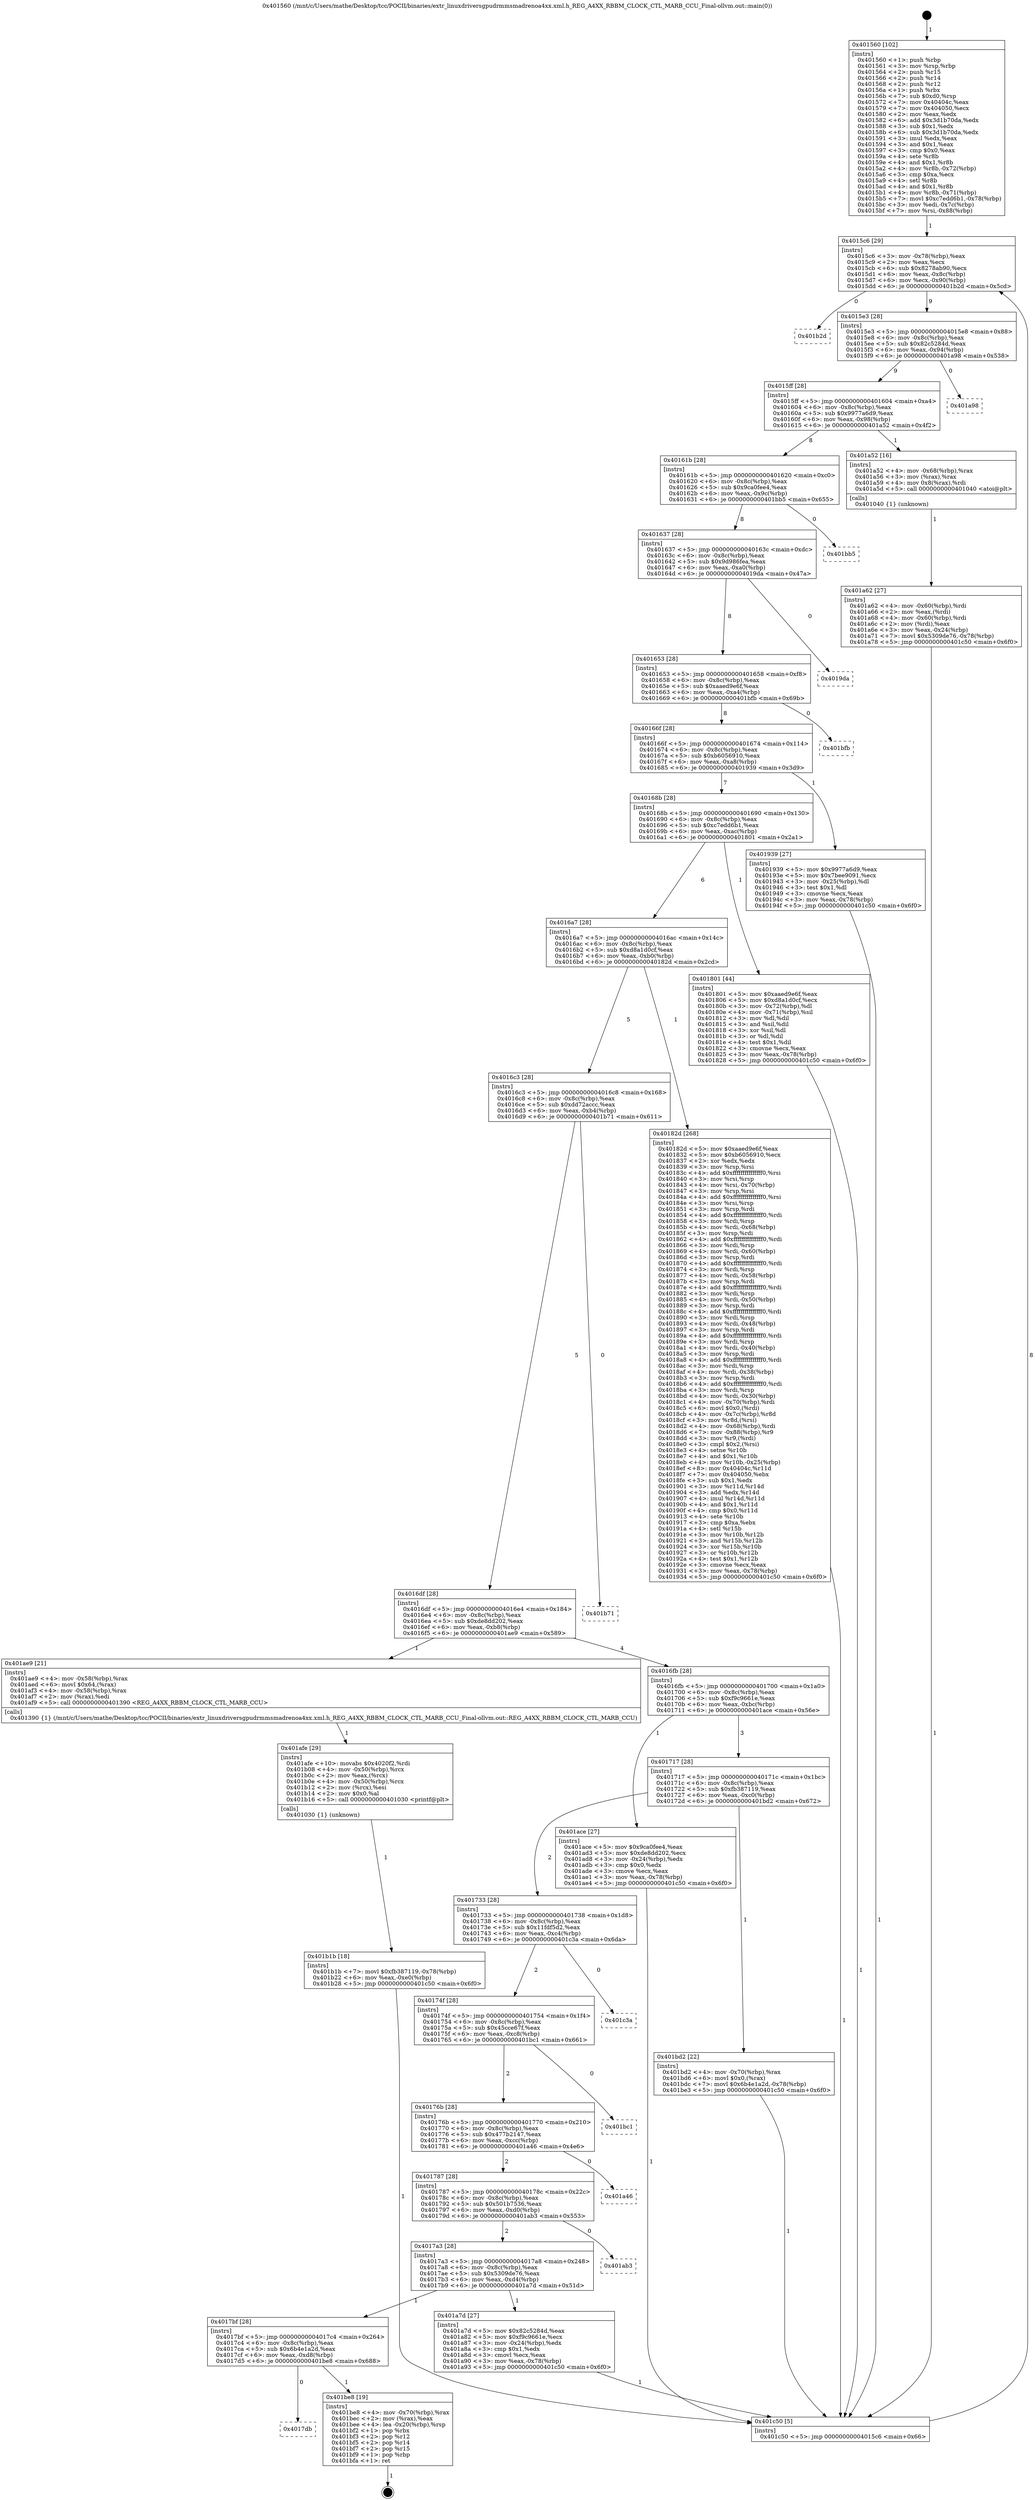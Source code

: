 digraph "0x401560" {
  label = "0x401560 (/mnt/c/Users/mathe/Desktop/tcc/POCII/binaries/extr_linuxdriversgpudrmmsmadrenoa4xx.xml.h_REG_A4XX_RBBM_CLOCK_CTL_MARB_CCU_Final-ollvm.out::main(0))"
  labelloc = "t"
  node[shape=record]

  Entry [label="",width=0.3,height=0.3,shape=circle,fillcolor=black,style=filled]
  "0x4015c6" [label="{
     0x4015c6 [29]\l
     | [instrs]\l
     &nbsp;&nbsp;0x4015c6 \<+3\>: mov -0x78(%rbp),%eax\l
     &nbsp;&nbsp;0x4015c9 \<+2\>: mov %eax,%ecx\l
     &nbsp;&nbsp;0x4015cb \<+6\>: sub $0x8278ab90,%ecx\l
     &nbsp;&nbsp;0x4015d1 \<+6\>: mov %eax,-0x8c(%rbp)\l
     &nbsp;&nbsp;0x4015d7 \<+6\>: mov %ecx,-0x90(%rbp)\l
     &nbsp;&nbsp;0x4015dd \<+6\>: je 0000000000401b2d \<main+0x5cd\>\l
  }"]
  "0x401b2d" [label="{
     0x401b2d\l
  }", style=dashed]
  "0x4015e3" [label="{
     0x4015e3 [28]\l
     | [instrs]\l
     &nbsp;&nbsp;0x4015e3 \<+5\>: jmp 00000000004015e8 \<main+0x88\>\l
     &nbsp;&nbsp;0x4015e8 \<+6\>: mov -0x8c(%rbp),%eax\l
     &nbsp;&nbsp;0x4015ee \<+5\>: sub $0x82c5284d,%eax\l
     &nbsp;&nbsp;0x4015f3 \<+6\>: mov %eax,-0x94(%rbp)\l
     &nbsp;&nbsp;0x4015f9 \<+6\>: je 0000000000401a98 \<main+0x538\>\l
  }"]
  Exit [label="",width=0.3,height=0.3,shape=circle,fillcolor=black,style=filled,peripheries=2]
  "0x401a98" [label="{
     0x401a98\l
  }", style=dashed]
  "0x4015ff" [label="{
     0x4015ff [28]\l
     | [instrs]\l
     &nbsp;&nbsp;0x4015ff \<+5\>: jmp 0000000000401604 \<main+0xa4\>\l
     &nbsp;&nbsp;0x401604 \<+6\>: mov -0x8c(%rbp),%eax\l
     &nbsp;&nbsp;0x40160a \<+5\>: sub $0x9977a6d9,%eax\l
     &nbsp;&nbsp;0x40160f \<+6\>: mov %eax,-0x98(%rbp)\l
     &nbsp;&nbsp;0x401615 \<+6\>: je 0000000000401a52 \<main+0x4f2\>\l
  }"]
  "0x4017db" [label="{
     0x4017db\l
  }", style=dashed]
  "0x401a52" [label="{
     0x401a52 [16]\l
     | [instrs]\l
     &nbsp;&nbsp;0x401a52 \<+4\>: mov -0x68(%rbp),%rax\l
     &nbsp;&nbsp;0x401a56 \<+3\>: mov (%rax),%rax\l
     &nbsp;&nbsp;0x401a59 \<+4\>: mov 0x8(%rax),%rdi\l
     &nbsp;&nbsp;0x401a5d \<+5\>: call 0000000000401040 \<atoi@plt\>\l
     | [calls]\l
     &nbsp;&nbsp;0x401040 \{1\} (unknown)\l
  }"]
  "0x40161b" [label="{
     0x40161b [28]\l
     | [instrs]\l
     &nbsp;&nbsp;0x40161b \<+5\>: jmp 0000000000401620 \<main+0xc0\>\l
     &nbsp;&nbsp;0x401620 \<+6\>: mov -0x8c(%rbp),%eax\l
     &nbsp;&nbsp;0x401626 \<+5\>: sub $0x9ca0fee4,%eax\l
     &nbsp;&nbsp;0x40162b \<+6\>: mov %eax,-0x9c(%rbp)\l
     &nbsp;&nbsp;0x401631 \<+6\>: je 0000000000401bb5 \<main+0x655\>\l
  }"]
  "0x401be8" [label="{
     0x401be8 [19]\l
     | [instrs]\l
     &nbsp;&nbsp;0x401be8 \<+4\>: mov -0x70(%rbp),%rax\l
     &nbsp;&nbsp;0x401bec \<+2\>: mov (%rax),%eax\l
     &nbsp;&nbsp;0x401bee \<+4\>: lea -0x20(%rbp),%rsp\l
     &nbsp;&nbsp;0x401bf2 \<+1\>: pop %rbx\l
     &nbsp;&nbsp;0x401bf3 \<+2\>: pop %r12\l
     &nbsp;&nbsp;0x401bf5 \<+2\>: pop %r14\l
     &nbsp;&nbsp;0x401bf7 \<+2\>: pop %r15\l
     &nbsp;&nbsp;0x401bf9 \<+1\>: pop %rbp\l
     &nbsp;&nbsp;0x401bfa \<+1\>: ret\l
  }"]
  "0x401bb5" [label="{
     0x401bb5\l
  }", style=dashed]
  "0x401637" [label="{
     0x401637 [28]\l
     | [instrs]\l
     &nbsp;&nbsp;0x401637 \<+5\>: jmp 000000000040163c \<main+0xdc\>\l
     &nbsp;&nbsp;0x40163c \<+6\>: mov -0x8c(%rbp),%eax\l
     &nbsp;&nbsp;0x401642 \<+5\>: sub $0x9d986fea,%eax\l
     &nbsp;&nbsp;0x401647 \<+6\>: mov %eax,-0xa0(%rbp)\l
     &nbsp;&nbsp;0x40164d \<+6\>: je 00000000004019da \<main+0x47a\>\l
  }"]
  "0x401b1b" [label="{
     0x401b1b [18]\l
     | [instrs]\l
     &nbsp;&nbsp;0x401b1b \<+7\>: movl $0xfb387119,-0x78(%rbp)\l
     &nbsp;&nbsp;0x401b22 \<+6\>: mov %eax,-0xe0(%rbp)\l
     &nbsp;&nbsp;0x401b28 \<+5\>: jmp 0000000000401c50 \<main+0x6f0\>\l
  }"]
  "0x4019da" [label="{
     0x4019da\l
  }", style=dashed]
  "0x401653" [label="{
     0x401653 [28]\l
     | [instrs]\l
     &nbsp;&nbsp;0x401653 \<+5\>: jmp 0000000000401658 \<main+0xf8\>\l
     &nbsp;&nbsp;0x401658 \<+6\>: mov -0x8c(%rbp),%eax\l
     &nbsp;&nbsp;0x40165e \<+5\>: sub $0xaaed9e6f,%eax\l
     &nbsp;&nbsp;0x401663 \<+6\>: mov %eax,-0xa4(%rbp)\l
     &nbsp;&nbsp;0x401669 \<+6\>: je 0000000000401bfb \<main+0x69b\>\l
  }"]
  "0x401afe" [label="{
     0x401afe [29]\l
     | [instrs]\l
     &nbsp;&nbsp;0x401afe \<+10\>: movabs $0x4020f2,%rdi\l
     &nbsp;&nbsp;0x401b08 \<+4\>: mov -0x50(%rbp),%rcx\l
     &nbsp;&nbsp;0x401b0c \<+2\>: mov %eax,(%rcx)\l
     &nbsp;&nbsp;0x401b0e \<+4\>: mov -0x50(%rbp),%rcx\l
     &nbsp;&nbsp;0x401b12 \<+2\>: mov (%rcx),%esi\l
     &nbsp;&nbsp;0x401b14 \<+2\>: mov $0x0,%al\l
     &nbsp;&nbsp;0x401b16 \<+5\>: call 0000000000401030 \<printf@plt\>\l
     | [calls]\l
     &nbsp;&nbsp;0x401030 \{1\} (unknown)\l
  }"]
  "0x401bfb" [label="{
     0x401bfb\l
  }", style=dashed]
  "0x40166f" [label="{
     0x40166f [28]\l
     | [instrs]\l
     &nbsp;&nbsp;0x40166f \<+5\>: jmp 0000000000401674 \<main+0x114\>\l
     &nbsp;&nbsp;0x401674 \<+6\>: mov -0x8c(%rbp),%eax\l
     &nbsp;&nbsp;0x40167a \<+5\>: sub $0xb6056910,%eax\l
     &nbsp;&nbsp;0x40167f \<+6\>: mov %eax,-0xa8(%rbp)\l
     &nbsp;&nbsp;0x401685 \<+6\>: je 0000000000401939 \<main+0x3d9\>\l
  }"]
  "0x4017bf" [label="{
     0x4017bf [28]\l
     | [instrs]\l
     &nbsp;&nbsp;0x4017bf \<+5\>: jmp 00000000004017c4 \<main+0x264\>\l
     &nbsp;&nbsp;0x4017c4 \<+6\>: mov -0x8c(%rbp),%eax\l
     &nbsp;&nbsp;0x4017ca \<+5\>: sub $0x6b4e1a2d,%eax\l
     &nbsp;&nbsp;0x4017cf \<+6\>: mov %eax,-0xd8(%rbp)\l
     &nbsp;&nbsp;0x4017d5 \<+6\>: je 0000000000401be8 \<main+0x688\>\l
  }"]
  "0x401939" [label="{
     0x401939 [27]\l
     | [instrs]\l
     &nbsp;&nbsp;0x401939 \<+5\>: mov $0x9977a6d9,%eax\l
     &nbsp;&nbsp;0x40193e \<+5\>: mov $0x7bee9091,%ecx\l
     &nbsp;&nbsp;0x401943 \<+3\>: mov -0x25(%rbp),%dl\l
     &nbsp;&nbsp;0x401946 \<+3\>: test $0x1,%dl\l
     &nbsp;&nbsp;0x401949 \<+3\>: cmovne %ecx,%eax\l
     &nbsp;&nbsp;0x40194c \<+3\>: mov %eax,-0x78(%rbp)\l
     &nbsp;&nbsp;0x40194f \<+5\>: jmp 0000000000401c50 \<main+0x6f0\>\l
  }"]
  "0x40168b" [label="{
     0x40168b [28]\l
     | [instrs]\l
     &nbsp;&nbsp;0x40168b \<+5\>: jmp 0000000000401690 \<main+0x130\>\l
     &nbsp;&nbsp;0x401690 \<+6\>: mov -0x8c(%rbp),%eax\l
     &nbsp;&nbsp;0x401696 \<+5\>: sub $0xc7edd6b1,%eax\l
     &nbsp;&nbsp;0x40169b \<+6\>: mov %eax,-0xac(%rbp)\l
     &nbsp;&nbsp;0x4016a1 \<+6\>: je 0000000000401801 \<main+0x2a1\>\l
  }"]
  "0x401a7d" [label="{
     0x401a7d [27]\l
     | [instrs]\l
     &nbsp;&nbsp;0x401a7d \<+5\>: mov $0x82c5284d,%eax\l
     &nbsp;&nbsp;0x401a82 \<+5\>: mov $0xf9c9661e,%ecx\l
     &nbsp;&nbsp;0x401a87 \<+3\>: mov -0x24(%rbp),%edx\l
     &nbsp;&nbsp;0x401a8a \<+3\>: cmp $0x1,%edx\l
     &nbsp;&nbsp;0x401a8d \<+3\>: cmovl %ecx,%eax\l
     &nbsp;&nbsp;0x401a90 \<+3\>: mov %eax,-0x78(%rbp)\l
     &nbsp;&nbsp;0x401a93 \<+5\>: jmp 0000000000401c50 \<main+0x6f0\>\l
  }"]
  "0x401801" [label="{
     0x401801 [44]\l
     | [instrs]\l
     &nbsp;&nbsp;0x401801 \<+5\>: mov $0xaaed9e6f,%eax\l
     &nbsp;&nbsp;0x401806 \<+5\>: mov $0xd8a1d0cf,%ecx\l
     &nbsp;&nbsp;0x40180b \<+3\>: mov -0x72(%rbp),%dl\l
     &nbsp;&nbsp;0x40180e \<+4\>: mov -0x71(%rbp),%sil\l
     &nbsp;&nbsp;0x401812 \<+3\>: mov %dl,%dil\l
     &nbsp;&nbsp;0x401815 \<+3\>: and %sil,%dil\l
     &nbsp;&nbsp;0x401818 \<+3\>: xor %sil,%dl\l
     &nbsp;&nbsp;0x40181b \<+3\>: or %dl,%dil\l
     &nbsp;&nbsp;0x40181e \<+4\>: test $0x1,%dil\l
     &nbsp;&nbsp;0x401822 \<+3\>: cmovne %ecx,%eax\l
     &nbsp;&nbsp;0x401825 \<+3\>: mov %eax,-0x78(%rbp)\l
     &nbsp;&nbsp;0x401828 \<+5\>: jmp 0000000000401c50 \<main+0x6f0\>\l
  }"]
  "0x4016a7" [label="{
     0x4016a7 [28]\l
     | [instrs]\l
     &nbsp;&nbsp;0x4016a7 \<+5\>: jmp 00000000004016ac \<main+0x14c\>\l
     &nbsp;&nbsp;0x4016ac \<+6\>: mov -0x8c(%rbp),%eax\l
     &nbsp;&nbsp;0x4016b2 \<+5\>: sub $0xd8a1d0cf,%eax\l
     &nbsp;&nbsp;0x4016b7 \<+6\>: mov %eax,-0xb0(%rbp)\l
     &nbsp;&nbsp;0x4016bd \<+6\>: je 000000000040182d \<main+0x2cd\>\l
  }"]
  "0x401c50" [label="{
     0x401c50 [5]\l
     | [instrs]\l
     &nbsp;&nbsp;0x401c50 \<+5\>: jmp 00000000004015c6 \<main+0x66\>\l
  }"]
  "0x401560" [label="{
     0x401560 [102]\l
     | [instrs]\l
     &nbsp;&nbsp;0x401560 \<+1\>: push %rbp\l
     &nbsp;&nbsp;0x401561 \<+3\>: mov %rsp,%rbp\l
     &nbsp;&nbsp;0x401564 \<+2\>: push %r15\l
     &nbsp;&nbsp;0x401566 \<+2\>: push %r14\l
     &nbsp;&nbsp;0x401568 \<+2\>: push %r12\l
     &nbsp;&nbsp;0x40156a \<+1\>: push %rbx\l
     &nbsp;&nbsp;0x40156b \<+7\>: sub $0xd0,%rsp\l
     &nbsp;&nbsp;0x401572 \<+7\>: mov 0x40404c,%eax\l
     &nbsp;&nbsp;0x401579 \<+7\>: mov 0x404050,%ecx\l
     &nbsp;&nbsp;0x401580 \<+2\>: mov %eax,%edx\l
     &nbsp;&nbsp;0x401582 \<+6\>: add $0x3d1b70da,%edx\l
     &nbsp;&nbsp;0x401588 \<+3\>: sub $0x1,%edx\l
     &nbsp;&nbsp;0x40158b \<+6\>: sub $0x3d1b70da,%edx\l
     &nbsp;&nbsp;0x401591 \<+3\>: imul %edx,%eax\l
     &nbsp;&nbsp;0x401594 \<+3\>: and $0x1,%eax\l
     &nbsp;&nbsp;0x401597 \<+3\>: cmp $0x0,%eax\l
     &nbsp;&nbsp;0x40159a \<+4\>: sete %r8b\l
     &nbsp;&nbsp;0x40159e \<+4\>: and $0x1,%r8b\l
     &nbsp;&nbsp;0x4015a2 \<+4\>: mov %r8b,-0x72(%rbp)\l
     &nbsp;&nbsp;0x4015a6 \<+3\>: cmp $0xa,%ecx\l
     &nbsp;&nbsp;0x4015a9 \<+4\>: setl %r8b\l
     &nbsp;&nbsp;0x4015ad \<+4\>: and $0x1,%r8b\l
     &nbsp;&nbsp;0x4015b1 \<+4\>: mov %r8b,-0x71(%rbp)\l
     &nbsp;&nbsp;0x4015b5 \<+7\>: movl $0xc7edd6b1,-0x78(%rbp)\l
     &nbsp;&nbsp;0x4015bc \<+3\>: mov %edi,-0x7c(%rbp)\l
     &nbsp;&nbsp;0x4015bf \<+7\>: mov %rsi,-0x88(%rbp)\l
  }"]
  "0x4017a3" [label="{
     0x4017a3 [28]\l
     | [instrs]\l
     &nbsp;&nbsp;0x4017a3 \<+5\>: jmp 00000000004017a8 \<main+0x248\>\l
     &nbsp;&nbsp;0x4017a8 \<+6\>: mov -0x8c(%rbp),%eax\l
     &nbsp;&nbsp;0x4017ae \<+5\>: sub $0x5309de76,%eax\l
     &nbsp;&nbsp;0x4017b3 \<+6\>: mov %eax,-0xd4(%rbp)\l
     &nbsp;&nbsp;0x4017b9 \<+6\>: je 0000000000401a7d \<main+0x51d\>\l
  }"]
  "0x40182d" [label="{
     0x40182d [268]\l
     | [instrs]\l
     &nbsp;&nbsp;0x40182d \<+5\>: mov $0xaaed9e6f,%eax\l
     &nbsp;&nbsp;0x401832 \<+5\>: mov $0xb6056910,%ecx\l
     &nbsp;&nbsp;0x401837 \<+2\>: xor %edx,%edx\l
     &nbsp;&nbsp;0x401839 \<+3\>: mov %rsp,%rsi\l
     &nbsp;&nbsp;0x40183c \<+4\>: add $0xfffffffffffffff0,%rsi\l
     &nbsp;&nbsp;0x401840 \<+3\>: mov %rsi,%rsp\l
     &nbsp;&nbsp;0x401843 \<+4\>: mov %rsi,-0x70(%rbp)\l
     &nbsp;&nbsp;0x401847 \<+3\>: mov %rsp,%rsi\l
     &nbsp;&nbsp;0x40184a \<+4\>: add $0xfffffffffffffff0,%rsi\l
     &nbsp;&nbsp;0x40184e \<+3\>: mov %rsi,%rsp\l
     &nbsp;&nbsp;0x401851 \<+3\>: mov %rsp,%rdi\l
     &nbsp;&nbsp;0x401854 \<+4\>: add $0xfffffffffffffff0,%rdi\l
     &nbsp;&nbsp;0x401858 \<+3\>: mov %rdi,%rsp\l
     &nbsp;&nbsp;0x40185b \<+4\>: mov %rdi,-0x68(%rbp)\l
     &nbsp;&nbsp;0x40185f \<+3\>: mov %rsp,%rdi\l
     &nbsp;&nbsp;0x401862 \<+4\>: add $0xfffffffffffffff0,%rdi\l
     &nbsp;&nbsp;0x401866 \<+3\>: mov %rdi,%rsp\l
     &nbsp;&nbsp;0x401869 \<+4\>: mov %rdi,-0x60(%rbp)\l
     &nbsp;&nbsp;0x40186d \<+3\>: mov %rsp,%rdi\l
     &nbsp;&nbsp;0x401870 \<+4\>: add $0xfffffffffffffff0,%rdi\l
     &nbsp;&nbsp;0x401874 \<+3\>: mov %rdi,%rsp\l
     &nbsp;&nbsp;0x401877 \<+4\>: mov %rdi,-0x58(%rbp)\l
     &nbsp;&nbsp;0x40187b \<+3\>: mov %rsp,%rdi\l
     &nbsp;&nbsp;0x40187e \<+4\>: add $0xfffffffffffffff0,%rdi\l
     &nbsp;&nbsp;0x401882 \<+3\>: mov %rdi,%rsp\l
     &nbsp;&nbsp;0x401885 \<+4\>: mov %rdi,-0x50(%rbp)\l
     &nbsp;&nbsp;0x401889 \<+3\>: mov %rsp,%rdi\l
     &nbsp;&nbsp;0x40188c \<+4\>: add $0xfffffffffffffff0,%rdi\l
     &nbsp;&nbsp;0x401890 \<+3\>: mov %rdi,%rsp\l
     &nbsp;&nbsp;0x401893 \<+4\>: mov %rdi,-0x48(%rbp)\l
     &nbsp;&nbsp;0x401897 \<+3\>: mov %rsp,%rdi\l
     &nbsp;&nbsp;0x40189a \<+4\>: add $0xfffffffffffffff0,%rdi\l
     &nbsp;&nbsp;0x40189e \<+3\>: mov %rdi,%rsp\l
     &nbsp;&nbsp;0x4018a1 \<+4\>: mov %rdi,-0x40(%rbp)\l
     &nbsp;&nbsp;0x4018a5 \<+3\>: mov %rsp,%rdi\l
     &nbsp;&nbsp;0x4018a8 \<+4\>: add $0xfffffffffffffff0,%rdi\l
     &nbsp;&nbsp;0x4018ac \<+3\>: mov %rdi,%rsp\l
     &nbsp;&nbsp;0x4018af \<+4\>: mov %rdi,-0x38(%rbp)\l
     &nbsp;&nbsp;0x4018b3 \<+3\>: mov %rsp,%rdi\l
     &nbsp;&nbsp;0x4018b6 \<+4\>: add $0xfffffffffffffff0,%rdi\l
     &nbsp;&nbsp;0x4018ba \<+3\>: mov %rdi,%rsp\l
     &nbsp;&nbsp;0x4018bd \<+4\>: mov %rdi,-0x30(%rbp)\l
     &nbsp;&nbsp;0x4018c1 \<+4\>: mov -0x70(%rbp),%rdi\l
     &nbsp;&nbsp;0x4018c5 \<+6\>: movl $0x0,(%rdi)\l
     &nbsp;&nbsp;0x4018cb \<+4\>: mov -0x7c(%rbp),%r8d\l
     &nbsp;&nbsp;0x4018cf \<+3\>: mov %r8d,(%rsi)\l
     &nbsp;&nbsp;0x4018d2 \<+4\>: mov -0x68(%rbp),%rdi\l
     &nbsp;&nbsp;0x4018d6 \<+7\>: mov -0x88(%rbp),%r9\l
     &nbsp;&nbsp;0x4018dd \<+3\>: mov %r9,(%rdi)\l
     &nbsp;&nbsp;0x4018e0 \<+3\>: cmpl $0x2,(%rsi)\l
     &nbsp;&nbsp;0x4018e3 \<+4\>: setne %r10b\l
     &nbsp;&nbsp;0x4018e7 \<+4\>: and $0x1,%r10b\l
     &nbsp;&nbsp;0x4018eb \<+4\>: mov %r10b,-0x25(%rbp)\l
     &nbsp;&nbsp;0x4018ef \<+8\>: mov 0x40404c,%r11d\l
     &nbsp;&nbsp;0x4018f7 \<+7\>: mov 0x404050,%ebx\l
     &nbsp;&nbsp;0x4018fe \<+3\>: sub $0x1,%edx\l
     &nbsp;&nbsp;0x401901 \<+3\>: mov %r11d,%r14d\l
     &nbsp;&nbsp;0x401904 \<+3\>: add %edx,%r14d\l
     &nbsp;&nbsp;0x401907 \<+4\>: imul %r14d,%r11d\l
     &nbsp;&nbsp;0x40190b \<+4\>: and $0x1,%r11d\l
     &nbsp;&nbsp;0x40190f \<+4\>: cmp $0x0,%r11d\l
     &nbsp;&nbsp;0x401913 \<+4\>: sete %r10b\l
     &nbsp;&nbsp;0x401917 \<+3\>: cmp $0xa,%ebx\l
     &nbsp;&nbsp;0x40191a \<+4\>: setl %r15b\l
     &nbsp;&nbsp;0x40191e \<+3\>: mov %r10b,%r12b\l
     &nbsp;&nbsp;0x401921 \<+3\>: and %r15b,%r12b\l
     &nbsp;&nbsp;0x401924 \<+3\>: xor %r15b,%r10b\l
     &nbsp;&nbsp;0x401927 \<+3\>: or %r10b,%r12b\l
     &nbsp;&nbsp;0x40192a \<+4\>: test $0x1,%r12b\l
     &nbsp;&nbsp;0x40192e \<+3\>: cmovne %ecx,%eax\l
     &nbsp;&nbsp;0x401931 \<+3\>: mov %eax,-0x78(%rbp)\l
     &nbsp;&nbsp;0x401934 \<+5\>: jmp 0000000000401c50 \<main+0x6f0\>\l
  }"]
  "0x4016c3" [label="{
     0x4016c3 [28]\l
     | [instrs]\l
     &nbsp;&nbsp;0x4016c3 \<+5\>: jmp 00000000004016c8 \<main+0x168\>\l
     &nbsp;&nbsp;0x4016c8 \<+6\>: mov -0x8c(%rbp),%eax\l
     &nbsp;&nbsp;0x4016ce \<+5\>: sub $0xdd72accc,%eax\l
     &nbsp;&nbsp;0x4016d3 \<+6\>: mov %eax,-0xb4(%rbp)\l
     &nbsp;&nbsp;0x4016d9 \<+6\>: je 0000000000401b71 \<main+0x611\>\l
  }"]
  "0x401ab3" [label="{
     0x401ab3\l
  }", style=dashed]
  "0x401a62" [label="{
     0x401a62 [27]\l
     | [instrs]\l
     &nbsp;&nbsp;0x401a62 \<+4\>: mov -0x60(%rbp),%rdi\l
     &nbsp;&nbsp;0x401a66 \<+2\>: mov %eax,(%rdi)\l
     &nbsp;&nbsp;0x401a68 \<+4\>: mov -0x60(%rbp),%rdi\l
     &nbsp;&nbsp;0x401a6c \<+2\>: mov (%rdi),%eax\l
     &nbsp;&nbsp;0x401a6e \<+3\>: mov %eax,-0x24(%rbp)\l
     &nbsp;&nbsp;0x401a71 \<+7\>: movl $0x5309de76,-0x78(%rbp)\l
     &nbsp;&nbsp;0x401a78 \<+5\>: jmp 0000000000401c50 \<main+0x6f0\>\l
  }"]
  "0x401787" [label="{
     0x401787 [28]\l
     | [instrs]\l
     &nbsp;&nbsp;0x401787 \<+5\>: jmp 000000000040178c \<main+0x22c\>\l
     &nbsp;&nbsp;0x40178c \<+6\>: mov -0x8c(%rbp),%eax\l
     &nbsp;&nbsp;0x401792 \<+5\>: sub $0x501b7536,%eax\l
     &nbsp;&nbsp;0x401797 \<+6\>: mov %eax,-0xd0(%rbp)\l
     &nbsp;&nbsp;0x40179d \<+6\>: je 0000000000401ab3 \<main+0x553\>\l
  }"]
  "0x401b71" [label="{
     0x401b71\l
  }", style=dashed]
  "0x4016df" [label="{
     0x4016df [28]\l
     | [instrs]\l
     &nbsp;&nbsp;0x4016df \<+5\>: jmp 00000000004016e4 \<main+0x184\>\l
     &nbsp;&nbsp;0x4016e4 \<+6\>: mov -0x8c(%rbp),%eax\l
     &nbsp;&nbsp;0x4016ea \<+5\>: sub $0xde8dd202,%eax\l
     &nbsp;&nbsp;0x4016ef \<+6\>: mov %eax,-0xb8(%rbp)\l
     &nbsp;&nbsp;0x4016f5 \<+6\>: je 0000000000401ae9 \<main+0x589\>\l
  }"]
  "0x401a46" [label="{
     0x401a46\l
  }", style=dashed]
  "0x401ae9" [label="{
     0x401ae9 [21]\l
     | [instrs]\l
     &nbsp;&nbsp;0x401ae9 \<+4\>: mov -0x58(%rbp),%rax\l
     &nbsp;&nbsp;0x401aed \<+6\>: movl $0x64,(%rax)\l
     &nbsp;&nbsp;0x401af3 \<+4\>: mov -0x58(%rbp),%rax\l
     &nbsp;&nbsp;0x401af7 \<+2\>: mov (%rax),%edi\l
     &nbsp;&nbsp;0x401af9 \<+5\>: call 0000000000401390 \<REG_A4XX_RBBM_CLOCK_CTL_MARB_CCU\>\l
     | [calls]\l
     &nbsp;&nbsp;0x401390 \{1\} (/mnt/c/Users/mathe/Desktop/tcc/POCII/binaries/extr_linuxdriversgpudrmmsmadrenoa4xx.xml.h_REG_A4XX_RBBM_CLOCK_CTL_MARB_CCU_Final-ollvm.out::REG_A4XX_RBBM_CLOCK_CTL_MARB_CCU)\l
  }"]
  "0x4016fb" [label="{
     0x4016fb [28]\l
     | [instrs]\l
     &nbsp;&nbsp;0x4016fb \<+5\>: jmp 0000000000401700 \<main+0x1a0\>\l
     &nbsp;&nbsp;0x401700 \<+6\>: mov -0x8c(%rbp),%eax\l
     &nbsp;&nbsp;0x401706 \<+5\>: sub $0xf9c9661e,%eax\l
     &nbsp;&nbsp;0x40170b \<+6\>: mov %eax,-0xbc(%rbp)\l
     &nbsp;&nbsp;0x401711 \<+6\>: je 0000000000401ace \<main+0x56e\>\l
  }"]
  "0x40176b" [label="{
     0x40176b [28]\l
     | [instrs]\l
     &nbsp;&nbsp;0x40176b \<+5\>: jmp 0000000000401770 \<main+0x210\>\l
     &nbsp;&nbsp;0x401770 \<+6\>: mov -0x8c(%rbp),%eax\l
     &nbsp;&nbsp;0x401776 \<+5\>: sub $0x477b2147,%eax\l
     &nbsp;&nbsp;0x40177b \<+6\>: mov %eax,-0xcc(%rbp)\l
     &nbsp;&nbsp;0x401781 \<+6\>: je 0000000000401a46 \<main+0x4e6\>\l
  }"]
  "0x401ace" [label="{
     0x401ace [27]\l
     | [instrs]\l
     &nbsp;&nbsp;0x401ace \<+5\>: mov $0x9ca0fee4,%eax\l
     &nbsp;&nbsp;0x401ad3 \<+5\>: mov $0xde8dd202,%ecx\l
     &nbsp;&nbsp;0x401ad8 \<+3\>: mov -0x24(%rbp),%edx\l
     &nbsp;&nbsp;0x401adb \<+3\>: cmp $0x0,%edx\l
     &nbsp;&nbsp;0x401ade \<+3\>: cmove %ecx,%eax\l
     &nbsp;&nbsp;0x401ae1 \<+3\>: mov %eax,-0x78(%rbp)\l
     &nbsp;&nbsp;0x401ae4 \<+5\>: jmp 0000000000401c50 \<main+0x6f0\>\l
  }"]
  "0x401717" [label="{
     0x401717 [28]\l
     | [instrs]\l
     &nbsp;&nbsp;0x401717 \<+5\>: jmp 000000000040171c \<main+0x1bc\>\l
     &nbsp;&nbsp;0x40171c \<+6\>: mov -0x8c(%rbp),%eax\l
     &nbsp;&nbsp;0x401722 \<+5\>: sub $0xfb387119,%eax\l
     &nbsp;&nbsp;0x401727 \<+6\>: mov %eax,-0xc0(%rbp)\l
     &nbsp;&nbsp;0x40172d \<+6\>: je 0000000000401bd2 \<main+0x672\>\l
  }"]
  "0x401bc1" [label="{
     0x401bc1\l
  }", style=dashed]
  "0x401bd2" [label="{
     0x401bd2 [22]\l
     | [instrs]\l
     &nbsp;&nbsp;0x401bd2 \<+4\>: mov -0x70(%rbp),%rax\l
     &nbsp;&nbsp;0x401bd6 \<+6\>: movl $0x0,(%rax)\l
     &nbsp;&nbsp;0x401bdc \<+7\>: movl $0x6b4e1a2d,-0x78(%rbp)\l
     &nbsp;&nbsp;0x401be3 \<+5\>: jmp 0000000000401c50 \<main+0x6f0\>\l
  }"]
  "0x401733" [label="{
     0x401733 [28]\l
     | [instrs]\l
     &nbsp;&nbsp;0x401733 \<+5\>: jmp 0000000000401738 \<main+0x1d8\>\l
     &nbsp;&nbsp;0x401738 \<+6\>: mov -0x8c(%rbp),%eax\l
     &nbsp;&nbsp;0x40173e \<+5\>: sub $0x11fdf5d2,%eax\l
     &nbsp;&nbsp;0x401743 \<+6\>: mov %eax,-0xc4(%rbp)\l
     &nbsp;&nbsp;0x401749 \<+6\>: je 0000000000401c3a \<main+0x6da\>\l
  }"]
  "0x40174f" [label="{
     0x40174f [28]\l
     | [instrs]\l
     &nbsp;&nbsp;0x40174f \<+5\>: jmp 0000000000401754 \<main+0x1f4\>\l
     &nbsp;&nbsp;0x401754 \<+6\>: mov -0x8c(%rbp),%eax\l
     &nbsp;&nbsp;0x40175a \<+5\>: sub $0x45cce67f,%eax\l
     &nbsp;&nbsp;0x40175f \<+6\>: mov %eax,-0xc8(%rbp)\l
     &nbsp;&nbsp;0x401765 \<+6\>: je 0000000000401bc1 \<main+0x661\>\l
  }"]
  "0x401c3a" [label="{
     0x401c3a\l
  }", style=dashed]
  Entry -> "0x401560" [label=" 1"]
  "0x4015c6" -> "0x401b2d" [label=" 0"]
  "0x4015c6" -> "0x4015e3" [label=" 9"]
  "0x401be8" -> Exit [label=" 1"]
  "0x4015e3" -> "0x401a98" [label=" 0"]
  "0x4015e3" -> "0x4015ff" [label=" 9"]
  "0x4017bf" -> "0x4017db" [label=" 0"]
  "0x4015ff" -> "0x401a52" [label=" 1"]
  "0x4015ff" -> "0x40161b" [label=" 8"]
  "0x4017bf" -> "0x401be8" [label=" 1"]
  "0x40161b" -> "0x401bb5" [label=" 0"]
  "0x40161b" -> "0x401637" [label=" 8"]
  "0x401bd2" -> "0x401c50" [label=" 1"]
  "0x401637" -> "0x4019da" [label=" 0"]
  "0x401637" -> "0x401653" [label=" 8"]
  "0x401b1b" -> "0x401c50" [label=" 1"]
  "0x401653" -> "0x401bfb" [label=" 0"]
  "0x401653" -> "0x40166f" [label=" 8"]
  "0x401afe" -> "0x401b1b" [label=" 1"]
  "0x40166f" -> "0x401939" [label=" 1"]
  "0x40166f" -> "0x40168b" [label=" 7"]
  "0x401ae9" -> "0x401afe" [label=" 1"]
  "0x40168b" -> "0x401801" [label=" 1"]
  "0x40168b" -> "0x4016a7" [label=" 6"]
  "0x401801" -> "0x401c50" [label=" 1"]
  "0x401560" -> "0x4015c6" [label=" 1"]
  "0x401c50" -> "0x4015c6" [label=" 8"]
  "0x401ace" -> "0x401c50" [label=" 1"]
  "0x4016a7" -> "0x40182d" [label=" 1"]
  "0x4016a7" -> "0x4016c3" [label=" 5"]
  "0x4017a3" -> "0x4017bf" [label=" 1"]
  "0x40182d" -> "0x401c50" [label=" 1"]
  "0x401939" -> "0x401c50" [label=" 1"]
  "0x401a52" -> "0x401a62" [label=" 1"]
  "0x401a62" -> "0x401c50" [label=" 1"]
  "0x4017a3" -> "0x401a7d" [label=" 1"]
  "0x4016c3" -> "0x401b71" [label=" 0"]
  "0x4016c3" -> "0x4016df" [label=" 5"]
  "0x401787" -> "0x4017a3" [label=" 2"]
  "0x4016df" -> "0x401ae9" [label=" 1"]
  "0x4016df" -> "0x4016fb" [label=" 4"]
  "0x401787" -> "0x401ab3" [label=" 0"]
  "0x4016fb" -> "0x401ace" [label=" 1"]
  "0x4016fb" -> "0x401717" [label=" 3"]
  "0x40176b" -> "0x401787" [label=" 2"]
  "0x401717" -> "0x401bd2" [label=" 1"]
  "0x401717" -> "0x401733" [label=" 2"]
  "0x40176b" -> "0x401a46" [label=" 0"]
  "0x401733" -> "0x401c3a" [label=" 0"]
  "0x401733" -> "0x40174f" [label=" 2"]
  "0x401a7d" -> "0x401c50" [label=" 1"]
  "0x40174f" -> "0x401bc1" [label=" 0"]
  "0x40174f" -> "0x40176b" [label=" 2"]
}
